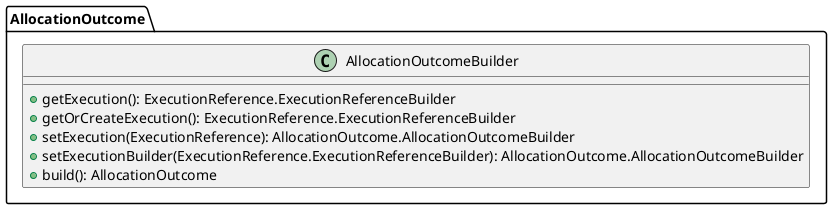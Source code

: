 @startuml

    class AllocationOutcome.AllocationOutcomeBuilder [[AllocationOutcome.AllocationOutcomeBuilder.html]] {
        +getExecution(): ExecutionReference.ExecutionReferenceBuilder
        +getOrCreateExecution(): ExecutionReference.ExecutionReferenceBuilder
        +setExecution(ExecutionReference): AllocationOutcome.AllocationOutcomeBuilder
        +setExecutionBuilder(ExecutionReference.ExecutionReferenceBuilder): AllocationOutcome.AllocationOutcomeBuilder
        +build(): AllocationOutcome
    }

@enduml

